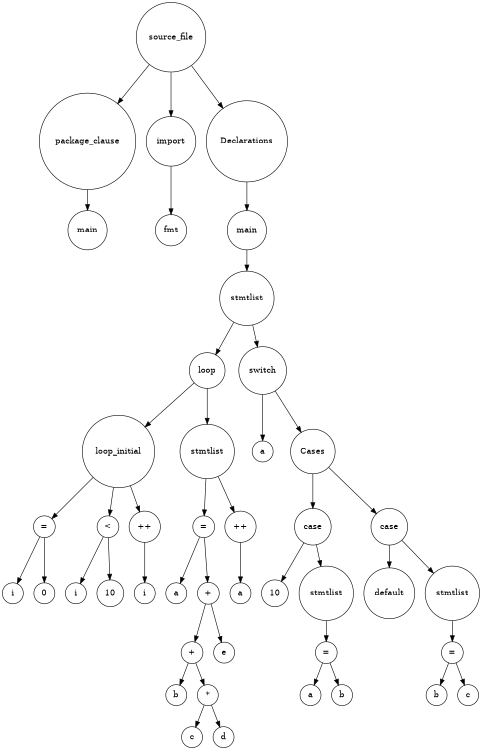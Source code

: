 digraph finite_state_machine {ordering=out;rankdir=UD;size="8,5";node [shape = circle];
1 [label="main"];
2 [label="package_clause"];
2->1;
3 [label="fmt"];
4 [label="import"];
4->3;
5 [label="main"];
6 [label="i"];
7 [label="0"];
8 [label="="];
8->6;
8->7;
9 [label="i"];
10 [label="10"];
11 [label="<"];
11->9;
11->10;
12 [label="i"];
13 [label="++"];
13->12;
14 [label="loop_initial"];
14->8;
14->11;
14->13;
15 [label="a"];
16 [label="b"];
17 [label="c"];
18 [label="d"];
19 [label="*"];
19->17;
19->18;
20 [label="+"];
20->16;
20->19;
21 [label="e"];
22 [label="+"];
22->20;
22->21;
23 [label="="];
23->15;
23->22;
24 [label="stmtlist"];
24->23;
25 [label="a"];
26 [label="++"];
26->25;
24->26;
27 [label="loop"];
27->14;
27->24;
28 [label="stmtlist"];
28->27;
29 [label="a"];
30 [label="Cases"];
31 [label="10"];
32 [label="a"];
33 [label="b"];
34 [label="="];
34->32;
34->33;
35 [label="stmtlist"];
35->34;
36 [label="case"];
36->31;
36->35;
30->36;
37 [label="default"];
38 [label="b"];
39 [label="c"];
40 [label="="];
40->38;
40->39;
41 [label="stmtlist"];
41->40;
42 [label="case"];
42->37;
42->41;
30->42;
43 [label="switch"];
43->29;
43->30;
28->43;
5->28;
44 [label="Declarations"];
44->5;
45 [label="source_file"];
45->2;
45->4;
45->44;
}